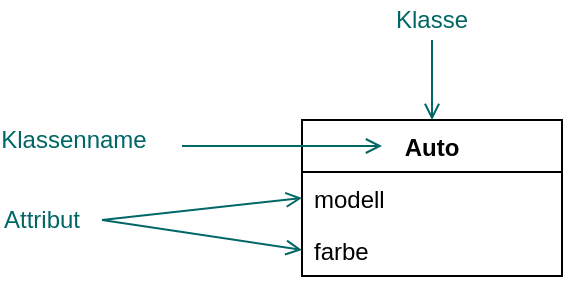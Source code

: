 <mxfile version="20.8.2" type="device"><diagram id="aIYWneHh9yT1Cz0JThQu" name="Page-1"><mxGraphModel dx="1050" dy="566" grid="1" gridSize="10" guides="1" tooltips="1" connect="1" arrows="1" fold="1" page="1" pageScale="1" pageWidth="827" pageHeight="1169" math="0" shadow="0"><root><mxCell id="0"/><mxCell id="1" parent="0"/><mxCell id="RfxSVkxjxJ60IjP8c_Dt-1" value="Auto" style="swimlane;fontStyle=1;align=center;verticalAlign=top;childLayout=stackLayout;horizontal=1;startSize=26;horizontalStack=0;resizeParent=1;resizeParentMax=0;resizeLast=0;collapsible=1;marginBottom=0;" parent="1" vertex="1"><mxGeometry x="240" y="240" width="130" height="78" as="geometry"/></mxCell><mxCell id="RfxSVkxjxJ60IjP8c_Dt-2" value="modell" style="text;strokeColor=none;fillColor=none;align=left;verticalAlign=top;spacingLeft=4;spacingRight=4;overflow=hidden;rotatable=0;points=[[0,0.5],[1,0.5]];portConstraint=eastwest;" parent="RfxSVkxjxJ60IjP8c_Dt-1" vertex="1"><mxGeometry y="26" width="130" height="26" as="geometry"/></mxCell><mxCell id="RfxSVkxjxJ60IjP8c_Dt-5" value="farbe" style="text;strokeColor=none;fillColor=none;align=left;verticalAlign=top;spacingLeft=4;spacingRight=4;overflow=hidden;rotatable=0;points=[[0,0.5],[1,0.5]];portConstraint=eastwest;" parent="RfxSVkxjxJ60IjP8c_Dt-1" vertex="1"><mxGeometry y="52" width="130" height="26" as="geometry"/></mxCell><mxCell id="QTOjd7QGYrIdH79Ou9m3-16" value="&lt;font color=&quot;#006666&quot;&gt;Attribut&lt;/font&gt;" style="text;html=1;strokeColor=none;fillColor=none;align=center;verticalAlign=middle;whiteSpace=wrap;rounded=0;" parent="1" vertex="1"><mxGeometry x="90" y="280" width="40" height="20" as="geometry"/></mxCell><mxCell id="QTOjd7QGYrIdH79Ou9m3-17" value="" style="endArrow=open;html=1;endFill=0;entryX=0;entryY=0.5;entryDx=0;entryDy=0;strokeColor=#006666;" parent="1" target="RfxSVkxjxJ60IjP8c_Dt-2" edge="1"><mxGeometry width="50" height="50" relative="1" as="geometry"><mxPoint x="140" y="290" as="sourcePoint"/><mxPoint x="160.0" y="320" as="targetPoint"/></mxGeometry></mxCell><mxCell id="QTOjd7QGYrIdH79Ou9m3-18" value="" style="endArrow=open;html=1;endFill=0;entryX=0;entryY=0.5;entryDx=0;entryDy=0;strokeColor=#006666;" parent="1" target="RfxSVkxjxJ60IjP8c_Dt-5" edge="1"><mxGeometry width="50" height="50" relative="1" as="geometry"><mxPoint x="140" y="290" as="sourcePoint"/><mxPoint x="210" y="289" as="targetPoint"/></mxGeometry></mxCell><mxCell id="Tj9gCKHAlV6e04oS0Fh1-1" value="&lt;font color=&quot;#006666&quot;&gt;Klassenname&lt;/font&gt;" style="text;html=1;strokeColor=none;fillColor=none;align=center;verticalAlign=middle;whiteSpace=wrap;rounded=0;" vertex="1" parent="1"><mxGeometry x="96" y="240" width="60" height="20" as="geometry"/></mxCell><mxCell id="Tj9gCKHAlV6e04oS0Fh1-2" value="" style="endArrow=open;html=1;endFill=0;strokeColor=#006666;" edge="1" parent="1"><mxGeometry width="50" height="50" relative="1" as="geometry"><mxPoint x="180" y="253" as="sourcePoint"/><mxPoint x="280" y="253" as="targetPoint"/></mxGeometry></mxCell><mxCell id="Tj9gCKHAlV6e04oS0Fh1-3" value="&lt;font color=&quot;#006666&quot;&gt;Klasse&lt;/font&gt;" style="text;html=1;strokeColor=none;fillColor=none;align=center;verticalAlign=middle;whiteSpace=wrap;rounded=0;" vertex="1" parent="1"><mxGeometry x="275" y="180" width="60" height="20" as="geometry"/></mxCell><mxCell id="Tj9gCKHAlV6e04oS0Fh1-4" value="" style="endArrow=open;html=1;endFill=0;entryX=0.5;entryY=0;entryDx=0;entryDy=0;exitX=0.5;exitY=1;exitDx=0;exitDy=0;strokeColor=#006666;" edge="1" parent="1" source="Tj9gCKHAlV6e04oS0Fh1-3" target="RfxSVkxjxJ60IjP8c_Dt-1"><mxGeometry width="50" height="50" relative="1" as="geometry"><mxPoint x="190" y="209" as="sourcePoint"/><mxPoint x="290" y="209" as="targetPoint"/></mxGeometry></mxCell></root></mxGraphModel></diagram></mxfile>